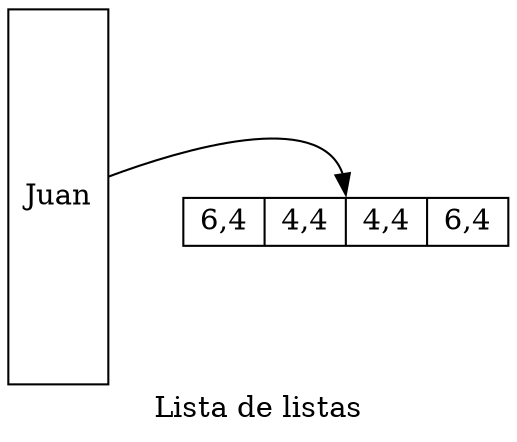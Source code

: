 digraph G {
label="Lista de listas";
nodesep=.05;
	rankdir=LR;
node[shape=record,width=.1,height=.1];
node0[label = "<f0>Juan",height = 2.5];
node [width = 1.5];
node1[label = "{<f0>6,4| <f1>4,4| <f2>4,4| 6,4}"];
node0:f0->node1:n; 
}